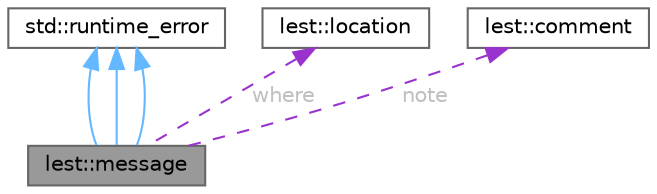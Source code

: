 digraph "lest::message"
{
 // LATEX_PDF_SIZE
  bgcolor="transparent";
  edge [fontname=Helvetica,fontsize=10,labelfontname=Helvetica,labelfontsize=10];
  node [fontname=Helvetica,fontsize=10,shape=box,height=0.2,width=0.4];
  Node1 [id="Node000001",label="lest::message",height=0.2,width=0.4,color="gray40", fillcolor="grey60", style="filled", fontcolor="black",tooltip=" "];
  Node2 -> Node1 [id="edge6_Node000001_Node000002",dir="back",color="steelblue1",style="solid",tooltip=" "];
  Node2 [id="Node000002",label="std::runtime_error",height=0.2,width=0.4,color="gray40", fillcolor="white", style="filled",tooltip=" "];
  Node2 -> Node1 [id="edge7_Node000001_Node000002",dir="back",color="steelblue1",style="solid",tooltip=" "];
  Node2 -> Node1 [id="edge8_Node000001_Node000002",dir="back",color="steelblue1",style="solid",tooltip=" "];
  Node3 -> Node1 [id="edge9_Node000001_Node000003",dir="back",color="darkorchid3",style="dashed",tooltip=" ",label=" where",fontcolor="grey" ];
  Node3 [id="Node000003",label="lest::location",height=0.2,width=0.4,color="gray40", fillcolor="white", style="filled",URL="$structlest_1_1location.html",tooltip=" "];
  Node4 -> Node1 [id="edge10_Node000001_Node000004",dir="back",color="darkorchid3",style="dashed",tooltip=" ",label=" note",fontcolor="grey" ];
  Node4 [id="Node000004",label="lest::comment",height=0.2,width=0.4,color="gray40", fillcolor="white", style="filled",URL="$structlest_1_1comment.html",tooltip=" "];
}
